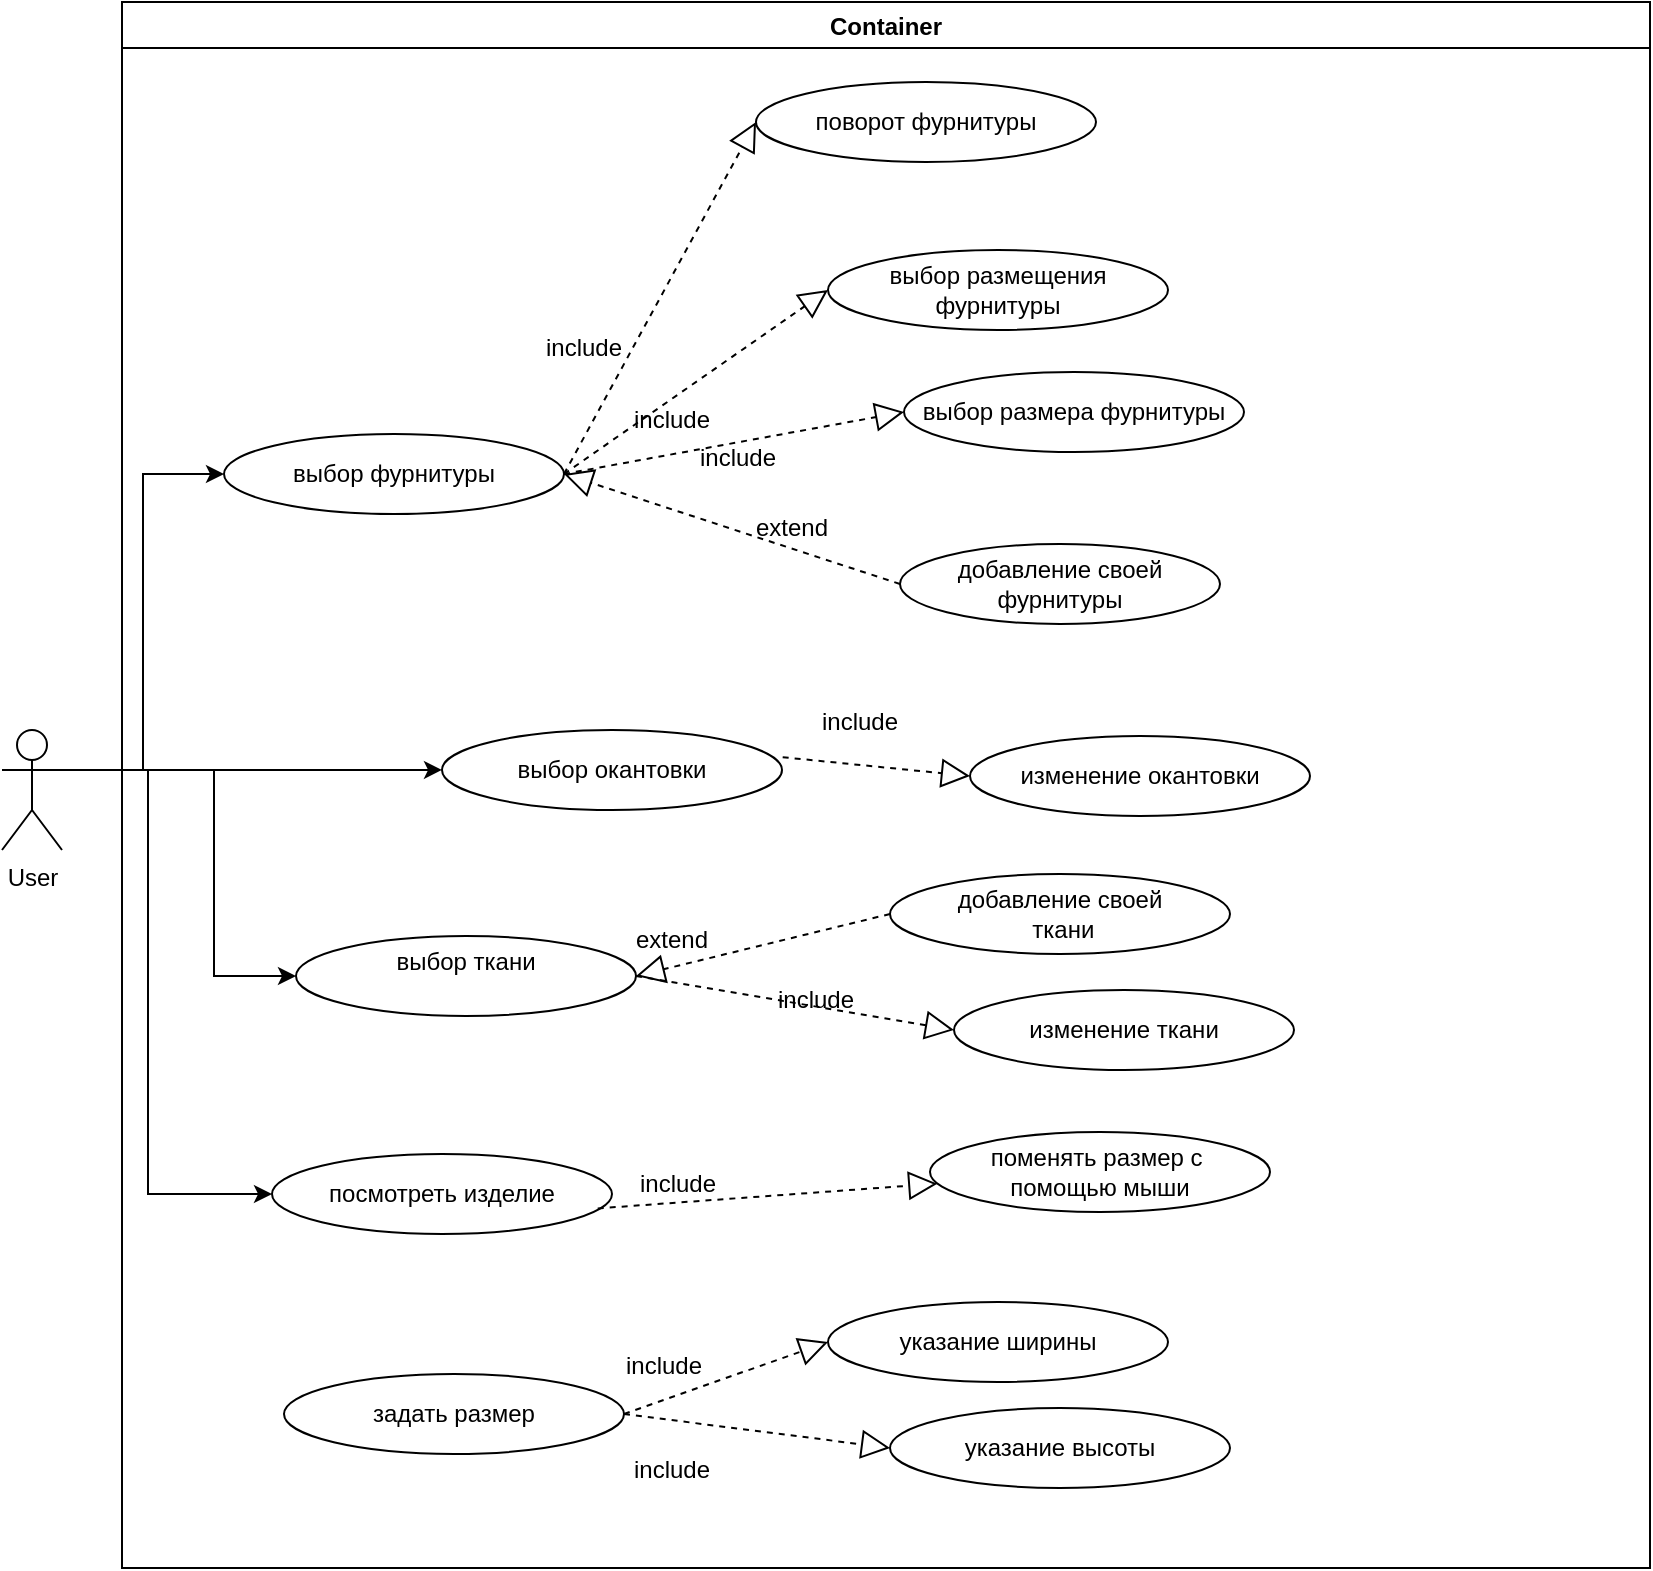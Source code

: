 <mxfile version="26.0.5">
  <diagram name="Страница — 1" id="GW_joZSHgzDONfAwEX4L">
    <mxGraphModel dx="1253" dy="1888" grid="0" gridSize="10" guides="1" tooltips="1" connect="1" arrows="1" fold="1" page="1" pageScale="1" pageWidth="827" pageHeight="1169" background="#ffffff" math="0" shadow="0">
      <root>
        <mxCell id="0" />
        <mxCell id="1" parent="0" />
        <mxCell id="Ay0nqMgxdkxI9vrzhyTT-61" style="edgeStyle=orthogonalEdgeStyle;rounded=0;orthogonalLoop=1;jettySize=auto;html=1;exitX=1;exitY=0.333;exitDx=0;exitDy=0;exitPerimeter=0;entryX=0;entryY=0.5;entryDx=0;entryDy=0;" edge="1" parent="1" source="Ay0nqMgxdkxI9vrzhyTT-1" target="Ay0nqMgxdkxI9vrzhyTT-7">
          <mxGeometry relative="1" as="geometry" />
        </mxCell>
        <mxCell id="Ay0nqMgxdkxI9vrzhyTT-62" style="edgeStyle=orthogonalEdgeStyle;rounded=0;orthogonalLoop=1;jettySize=auto;html=1;exitX=1;exitY=0.333;exitDx=0;exitDy=0;exitPerimeter=0;" edge="1" parent="1" source="Ay0nqMgxdkxI9vrzhyTT-1" target="Ay0nqMgxdkxI9vrzhyTT-6">
          <mxGeometry relative="1" as="geometry" />
        </mxCell>
        <mxCell id="Ay0nqMgxdkxI9vrzhyTT-63" style="edgeStyle=orthogonalEdgeStyle;rounded=0;orthogonalLoop=1;jettySize=auto;html=1;exitX=1;exitY=0.333;exitDx=0;exitDy=0;exitPerimeter=0;entryX=0;entryY=0.5;entryDx=0;entryDy=0;" edge="1" parent="1" source="Ay0nqMgxdkxI9vrzhyTT-1" target="Ay0nqMgxdkxI9vrzhyTT-12">
          <mxGeometry relative="1" as="geometry">
            <Array as="points">
              <mxPoint x="215" y="258" />
              <mxPoint x="215" y="361" />
            </Array>
          </mxGeometry>
        </mxCell>
        <mxCell id="Ay0nqMgxdkxI9vrzhyTT-64" style="edgeStyle=orthogonalEdgeStyle;rounded=0;orthogonalLoop=1;jettySize=auto;html=1;exitX=1;exitY=0.333;exitDx=0;exitDy=0;exitPerimeter=0;entryX=0;entryY=0.5;entryDx=0;entryDy=0;" edge="1" parent="1" source="Ay0nqMgxdkxI9vrzhyTT-1" target="Ay0nqMgxdkxI9vrzhyTT-4">
          <mxGeometry relative="1" as="geometry">
            <Array as="points">
              <mxPoint x="182" y="258" />
              <mxPoint x="182" y="470" />
            </Array>
          </mxGeometry>
        </mxCell>
        <mxCell id="Ay0nqMgxdkxI9vrzhyTT-1" value="User&lt;div&gt;&lt;br&gt;&lt;/div&gt;" style="shape=umlActor;verticalLabelPosition=bottom;verticalAlign=top;html=1;outlineConnect=0;" vertex="1" parent="1">
          <mxGeometry x="109" y="238" width="30" height="60" as="geometry" />
        </mxCell>
        <mxCell id="Ay0nqMgxdkxI9vrzhyTT-4" value="посмотреть изделие" style="ellipse;whiteSpace=wrap;html=1;" vertex="1" parent="1">
          <mxGeometry x="244" y="450" width="170" height="40" as="geometry" />
        </mxCell>
        <mxCell id="Ay0nqMgxdkxI9vrzhyTT-7" value="выбор фурнитуры&lt;span style=&quot;color: rgba(0, 0, 0, 0); font-family: monospace; font-size: 0px; text-align: start; text-wrap-mode: nowrap;&quot;&gt;%3CmxGraphModel%3E%3Croot%3E%3CmxCell%20id%3D%220%22%2F%3E%3CmxCell%20id%3D%221%22%20parent%3D%220%22%2F%3E%3CmxCell%20id%3D%222%22%20value%3D%22%D0%BF%D0%BE%D1%81%D0%BC%D0%BE%D1%82%D1%80%D0%B5%D1%82%D1%8C%20%D0%B8%D0%B7%D0%B4%D0%B5%D0%BB%D0%B8%D0%B5%22%20style%3D%22ellipse%3BwhiteSpace%3Dwrap%3Bhtml%3D1%3B%22%20vertex%3D%221%22%20parent%3D%221%22%3E%3CmxGeometry%20x%3D%22244%22%20y%3D%22360%22%20width%3D%22170%22%20height%3D%2240%22%20as%3D%22geometry%22%2F%3E%3C%2FmxCell%3E%3C%2Froot%3E%3C%2FmxGraphModel%3E&lt;/span&gt;&lt;span style=&quot;color: rgba(0, 0, 0, 0); font-family: monospace; font-size: 0px; text-align: start; text-wrap-mode: nowrap;&quot;&gt;%3CmxGraphModel%3E%3Croot%3E%3CmxCell%20id%3D%220%22%2F%3E%3CmxCell%20id%3D%221%22%20parent%3D%220%22%2F%3E%3CmxCell%20id%3D%222%22%20value%3D%22%D0%BF%D0%BE%D1%81%D0%BC%D0%BE%D1%82%D1%80%D0%B5%D1%82%D1%8C%20%D0%B8%D0%B7%D0%B4%D0%B5%D0%BB%D0%B8%D0%B5%22%20style%3D%22ellipse%3BwhiteSpace%3Dwrap%3Bhtml%3D1%3B%22%20vertex%3D%221%22%20parent%3D%221%22%3E%3CmxGeometry%20x%3D%22244%22%20y%3D%22360%22%20width%3D%22170%22%20height%3D%2240%22%20as%3D%22geometry%22%2F%3E%3C%2FmxCell%3E%3C%2Froot%3E%3C%2FmxGraphModel%3E&lt;/span&gt;" style="ellipse;whiteSpace=wrap;html=1;" vertex="1" parent="1">
          <mxGeometry x="220" y="90" width="170" height="40" as="geometry" />
        </mxCell>
        <mxCell id="Ay0nqMgxdkxI9vrzhyTT-15" value="задать размер" style="ellipse;whiteSpace=wrap;html=1;" vertex="1" parent="1">
          <mxGeometry x="250" y="560" width="170" height="40" as="geometry" />
        </mxCell>
        <mxCell id="Ay0nqMgxdkxI9vrzhyTT-22" value="" style="endArrow=block;dashed=1;endFill=0;endSize=12;html=1;rounded=0;exitX=1;exitY=0.5;exitDx=0;exitDy=0;entryX=0;entryY=0.5;entryDx=0;entryDy=0;" edge="1" parent="1" source="Ay0nqMgxdkxI9vrzhyTT-7" target="Ay0nqMgxdkxI9vrzhyTT-10">
          <mxGeometry width="160" relative="1" as="geometry">
            <mxPoint x="370" y="300" as="sourcePoint" />
            <mxPoint x="530" y="300" as="targetPoint" />
          </mxGeometry>
        </mxCell>
        <mxCell id="Ay0nqMgxdkxI9vrzhyTT-30" value="" style="endArrow=block;dashed=1;endFill=0;endSize=12;html=1;rounded=0;exitX=1;exitY=0.5;exitDx=0;exitDy=0;entryX=0;entryY=0.5;entryDx=0;entryDy=0;" edge="1" parent="1" source="Ay0nqMgxdkxI9vrzhyTT-7" target="Ay0nqMgxdkxI9vrzhyTT-9">
          <mxGeometry width="160" relative="1" as="geometry">
            <mxPoint x="400" y="120" as="sourcePoint" />
            <mxPoint x="440" y="60" as="targetPoint" />
          </mxGeometry>
        </mxCell>
        <mxCell id="Ay0nqMgxdkxI9vrzhyTT-31" value="" style="endArrow=block;dashed=1;endFill=0;endSize=12;html=1;rounded=0;exitX=1;exitY=0.5;exitDx=0;exitDy=0;entryX=0;entryY=0.5;entryDx=0;entryDy=0;" edge="1" parent="1" source="Ay0nqMgxdkxI9vrzhyTT-7" target="Ay0nqMgxdkxI9vrzhyTT-8">
          <mxGeometry width="160" relative="1" as="geometry">
            <mxPoint x="410" y="130" as="sourcePoint" />
            <mxPoint x="450" y="70" as="targetPoint" />
          </mxGeometry>
        </mxCell>
        <mxCell id="Ay0nqMgxdkxI9vrzhyTT-32" value="" style="endArrow=block;dashed=1;endFill=0;endSize=12;html=1;rounded=0;entryX=1;entryY=0.5;entryDx=0;entryDy=0;exitX=0;exitY=0.5;exitDx=0;exitDy=0;" edge="1" parent="1" source="Ay0nqMgxdkxI9vrzhyTT-2" target="Ay0nqMgxdkxI9vrzhyTT-7">
          <mxGeometry width="160" relative="1" as="geometry">
            <mxPoint x="395" y="200" as="sourcePoint" />
            <mxPoint x="460" y="80" as="targetPoint" />
          </mxGeometry>
        </mxCell>
        <mxCell id="Ay0nqMgxdkxI9vrzhyTT-36" value="" style="endArrow=block;dashed=1;endFill=0;endSize=12;html=1;rounded=0;exitX=0.958;exitY=0.68;exitDx=0;exitDy=0;exitPerimeter=0;" edge="1" parent="1" source="Ay0nqMgxdkxI9vrzhyTT-4" target="Ay0nqMgxdkxI9vrzhyTT-5">
          <mxGeometry width="160" relative="1" as="geometry">
            <mxPoint x="460" y="180" as="sourcePoint" />
            <mxPoint x="500" y="120" as="targetPoint" />
          </mxGeometry>
        </mxCell>
        <mxCell id="Ay0nqMgxdkxI9vrzhyTT-41" value="" style="endArrow=block;dashed=1;endFill=0;endSize=12;html=1;rounded=0;exitX=1;exitY=0.5;exitDx=0;exitDy=0;entryX=0;entryY=0.5;entryDx=0;entryDy=0;" edge="1" parent="1" source="Ay0nqMgxdkxI9vrzhyTT-15" target="Ay0nqMgxdkxI9vrzhyTT-14">
          <mxGeometry width="160" relative="1" as="geometry">
            <mxPoint x="417" y="487" as="sourcePoint" />
            <mxPoint x="501" y="483" as="targetPoint" />
          </mxGeometry>
        </mxCell>
        <mxCell id="Ay0nqMgxdkxI9vrzhyTT-42" value="" style="endArrow=block;dashed=1;endFill=0;endSize=12;html=1;rounded=0;exitX=1;exitY=0.5;exitDx=0;exitDy=0;entryX=0;entryY=0.5;entryDx=0;entryDy=0;" edge="1" parent="1" source="Ay0nqMgxdkxI9vrzhyTT-15" target="Ay0nqMgxdkxI9vrzhyTT-39">
          <mxGeometry width="160" relative="1" as="geometry">
            <mxPoint x="427" y="497" as="sourcePoint" />
            <mxPoint x="511" y="493" as="targetPoint" />
          </mxGeometry>
        </mxCell>
        <mxCell id="Ay0nqMgxdkxI9vrzhyTT-44" value="include" style="text;html=1;align=center;verticalAlign=middle;whiteSpace=wrap;rounded=0;" vertex="1" parent="1">
          <mxGeometry x="370" y="32" width="60" height="30" as="geometry" />
        </mxCell>
        <mxCell id="Ay0nqMgxdkxI9vrzhyTT-47" value="include" style="text;html=1;align=center;verticalAlign=middle;whiteSpace=wrap;rounded=0;" vertex="1" parent="1">
          <mxGeometry x="413.5" y="68" width="60" height="30" as="geometry" />
        </mxCell>
        <mxCell id="Ay0nqMgxdkxI9vrzhyTT-48" value="include" style="text;html=1;align=center;verticalAlign=middle;whiteSpace=wrap;rounded=0;" vertex="1" parent="1">
          <mxGeometry x="447" y="87" width="60" height="30" as="geometry" />
        </mxCell>
        <mxCell id="Ay0nqMgxdkxI9vrzhyTT-56" value="include" style="text;html=1;align=center;verticalAlign=middle;whiteSpace=wrap;rounded=0;" vertex="1" parent="1">
          <mxGeometry x="417" y="450" width="60" height="30" as="geometry" />
        </mxCell>
        <mxCell id="Ay0nqMgxdkxI9vrzhyTT-57" value="include" style="text;html=1;align=center;verticalAlign=middle;whiteSpace=wrap;rounded=0;" vertex="1" parent="1">
          <mxGeometry x="410" y="541" width="60" height="30" as="geometry" />
        </mxCell>
        <mxCell id="Ay0nqMgxdkxI9vrzhyTT-58" value="include" style="text;html=1;align=center;verticalAlign=middle;whiteSpace=wrap;rounded=0;" vertex="1" parent="1">
          <mxGeometry x="414" y="593" width="60" height="30" as="geometry" />
        </mxCell>
        <mxCell id="Ay0nqMgxdkxI9vrzhyTT-59" value="Container" style="swimlane;" vertex="1" parent="1">
          <mxGeometry x="169" y="-126" width="764" height="783" as="geometry" />
        </mxCell>
        <mxCell id="Ay0nqMgxdkxI9vrzhyTT-10" value="поворот фурнитуры&lt;span style=&quot;color: rgba(0, 0, 0, 0); font-family: monospace; font-size: 0px; text-align: start; text-wrap-mode: nowrap;&quot;&gt;%3CmxGraphModel%3E%3Croot%3E%3CmxCell%20id%3D%220%22%2F%3E%3CmxCell%20id%3D%221%22%20parent%3D%220%22%2F%3E%3CmxCell%20id%3D%222%22%20value%3D%22%D0%BF%D0%BE%D1%81%D0%BC%D0%BE%D1%82%D1%80%D0%B5%D1%82%D1%8C%20%D0%B8%D0%B7%D0%B4%D0%B5%D0%BB%D0%B8%D0%B5%22%20style%3D%22ellipse%3BwhiteSpace%3Dwrap%3Bhtml%3D1%3B%22%20vertex%3D%221%22%20parent%3D%221%22%3E%3CmxGeometry%20x%3D%22244%22%20y%3D%22360%22%20width%3D%22170%22%20height%3D%2240%22%20as%3D%22geometry%22%2F%3E%3C%2FmxCell%3E%3C%2Froot%3E%3C%2FmxGraphModel%3E&lt;/span&gt;&lt;span style=&quot;color: rgba(0, 0, 0, 0); font-family: monospace; font-size: 0px; text-align: start; text-wrap-mode: nowrap;&quot;&gt;%3CmxGraphModel%3E%3Croot%3E%3CmxCell%20id%3D%220%22%2F%3E%3CmxCell%20id%3D%221%22%20parent%3D%220%22%2F%3E%3CmxCell%20id%3D%222%22%20value%3D%22%D0%BF%D0%BE%D1%81%D0%BC%D0%BE%D1%82%D1%80%D0%B5%D1%82%D1%8C%20%D0%B8%D0%B7%D0%B4%D0%B5%D0%BB%D0%B8%D0%B5%22%20style%3D%22ellipse%3BwhiteSpace%3Dwrap%3Bhtml%3D1%3B%22%20vertex%3D%221%22%20parent%3D%221%22%3E%3CmxGeometry%20x%3D%22244%22%20y%3D%22360%22%20width%3D%22170%22%20height%3D%2240%22%20as%3D%22geometry%22%2F%3E%3C%2FmxCell%3E%3C%2Froot%3E%3C%2FmxGraphModel%3E&lt;/span&gt;" style="ellipse;whiteSpace=wrap;html=1;" vertex="1" parent="Ay0nqMgxdkxI9vrzhyTT-59">
          <mxGeometry x="317" y="40" width="170" height="40" as="geometry" />
        </mxCell>
        <mxCell id="Ay0nqMgxdkxI9vrzhyTT-9" value="выбор размещения фурнитуры&lt;span style=&quot;color: rgba(0, 0, 0, 0); font-family: monospace; font-size: 0px; text-align: start; text-wrap-mode: nowrap;&quot;&gt;%3CmxGraphModel%3E%3Croot%3E%3CmxCell%20id%3D%220%22%2F%3E%3CmxCell%20id%3D%221%22%20parent%3D%220%22%2F%3E%3CmxCell%20id%3D%222%22%20value%3D%22%D0%BF%D0%BE%D1%81%D0%BC%D0%BE%D1%82%D1%80%D0%B5%D1%82%D1%8C%20%D0%B8%D0%B7%D0%B4%D0%B5%D0%BB%D0%B8%D0%B5%22%20style%3D%22ellipse%3BwhiteSpace%3Dwrap%3Bhtml%3D1%3B%22%20vertex%3D%221%22%20parent%3D%221%22%3E%3CmxGeometry%20x%3D%22244%22%20y%3D%22360%22%20width%3D%22170%22%20height%3D%2240%22%20as%3D%22geometry%22%2F%3E%3C%2FmxCell%3E%3C%2Froot%3E%3C%2FmxGraphModel%3E&lt;/span&gt;&lt;span style=&quot;color: rgba(0, 0, 0, 0); font-family: monospace; font-size: 0px; text-align: start; text-wrap-mode: nowrap;&quot;&gt;%3CmxGraphModel%3E%3Croot%3E%3CmxCell%20id%3D%220%22%2F%3E%3CmxCell%20id%3D%221%22%20parent%3D%220%22%2F%3E%3CmxCell%20id%3D%222%22%20value%3D%22%D0%BF%D0%BE%D1%81%D0%BC%D0%BE%D1%82%D1%80%D0%B5%D1%82%D1%8C%20%D0%B8%D0%B7%D0%B4%D0%B5%D0%BB%D0%B8%D0%B5%22%20style%3D%22ellipse%3BwhiteSpace%3Dwrap%3Bhtml%3D1%3B%22%20vertex%3D%221%22%20parent%3D%221%22%3E%3CmxGeometry%20x%3D%22244%22%20y%3D%22360%22%20width%3D%22170%22%20height%3D%2240%22%20as%3D%22geometry%22%2F%3E%3C%2FmxCell%3E%3C%2Froot%3E%3C%2FmxGraphModel%3E&lt;/span&gt;" style="ellipse;whiteSpace=wrap;html=1;" vertex="1" parent="Ay0nqMgxdkxI9vrzhyTT-59">
          <mxGeometry x="353" y="124" width="170" height="40" as="geometry" />
        </mxCell>
        <mxCell id="Ay0nqMgxdkxI9vrzhyTT-8" value="выбор размера фурнитуры&lt;span style=&quot;color: rgba(0, 0, 0, 0); font-family: monospace; font-size: 0px; text-align: start; text-wrap-mode: nowrap;&quot;&gt;%3CmxGraphModel%3E%3Croot%3E%3CmxCell%20id%3D%220%22%2F%3E%3CmxCell%20id%3D%221%22%20parent%3D%220%22%2F%3E%3CmxCell%20id%3D%222%22%20value%3D%22%D0%BF%D0%BE%D1%81%D0%BC%D0%BE%D1%82%D1%80%D0%B5%D1%82%D1%8C%20%D0%B8%D0%B7%D0%B4%D0%B5%D0%BB%D0%B8%D0%B5%22%20style%3D%22ellipse%3BwhiteSpace%3Dwrap%3Bhtml%3D1%3B%22%20vertex%3D%221%22%20parent%3D%221%22%3E%3CmxGeometry%20x%3D%22244%22%20y%3D%22360%22%20width%3D%22170%22%20height%3D%2240%22%20as%3D%22geometry%22%2F%3E%3C%2FmxCell%3E%3C%2Froot%3E%3C%2FmxGraphModel%3E&lt;/span&gt;&lt;span style=&quot;color: rgba(0, 0, 0, 0); font-family: monospace; font-size: 0px; text-align: start; text-wrap-mode: nowrap;&quot;&gt;%3CmxGraphModel%3E%3Croot%3E%3CmxCell%20id%3D%220%22%2F%3E%3CmxCell%20id%3D%221%22%20parent%3D%220%22%2F%3E%3CmxCell%20id%3D%222%22%20value%3D%22%D0%BF%D0%BE%D1%81%D0%BC%D0%BE%D1%82%D1%80%D0%B5%D1%82%D1%8C%20%D0%B8%D0%B7%D0%B4%D0%B5%D0%BB%D0%B8%D0%B5%22%20style%3D%22ellipse%3BwhiteSpace%3Dwrap%3Bhtml%3D1%3B%22%20vertex%3D%221%22%20parent%3D%221%22%3E%3CmxGeometry%20x%3D%22244%22%20y%3D%22360%22%20width%3D%22170%22%20height%3D%2240%22%20as%3D%22geometry%22%2F%3E%3C%2FmxCell%3E%3C%2Froot%3E%3C%2FmxGraphModel%3E&lt;/span&gt;" style="ellipse;whiteSpace=wrap;html=1;" vertex="1" parent="Ay0nqMgxdkxI9vrzhyTT-59">
          <mxGeometry x="391" y="185" width="170" height="40" as="geometry" />
        </mxCell>
        <mxCell id="Ay0nqMgxdkxI9vrzhyTT-2" value="добавление своей фурнитуры" style="ellipse;whiteSpace=wrap;html=1;" vertex="1" parent="Ay0nqMgxdkxI9vrzhyTT-59">
          <mxGeometry x="389" y="271" width="160" height="40" as="geometry" />
        </mxCell>
        <mxCell id="Ay0nqMgxdkxI9vrzhyTT-52" value="extend" style="text;html=1;align=center;verticalAlign=middle;whiteSpace=wrap;rounded=0;" vertex="1" parent="Ay0nqMgxdkxI9vrzhyTT-59">
          <mxGeometry x="305" y="248" width="60" height="30" as="geometry" />
        </mxCell>
        <mxCell id="Ay0nqMgxdkxI9vrzhyTT-11" value="изменение окантовки&lt;span style=&quot;color: rgba(0, 0, 0, 0); font-family: monospace; font-size: 0px; text-align: start; text-wrap-mode: nowrap;&quot;&gt;%3CmxGraphModel%3E%3Croot%3E%3CmxCell%20id%3D%220%22%2F%3E%3CmxCell%20id%3D%221%22%20parent%3D%220%22%2F%3E%3CmxCell%20id%3D%222%22%20value%3D%22%D0%BF%D0%BE%D1%81%D0%BC%D0%BE%D1%82%D1%80%D0%B5%D1%82%D1%8C%20%D0%B8%D0%B7%D0%B4%D0%B5%D0%BB%D0%B8%D0%B5%22%20style%3D%22ellipse%3BwhiteSpace%3Dwrap%3Bhtml%3D1%3B%22%20vertex%3D%221%22%20parent%3D%221%22%3E%3CmxGeometry%20x%3D%22244%22%20y%3D%22360%22%20width%3D%22170%22%20height%3D%2240%22%20as%3D%22geometry%22%2F%3E%3C%2FmxCell%3E%3C%2Froot%3E%3C%2FmxGraphModel%3E&lt;/span&gt;&lt;span style=&quot;color: rgba(0, 0, 0, 0); font-family: monospace; font-size: 0px; text-align: start; text-wrap-mode: nowrap;&quot;&gt;%3CmxGraphModel%3E%3Croot%3E%3CmxCell%20id%3D%220%22%2F%3E%3CmxCell%20id%3D%221%22%20parent%3D%220%22%2F%3E%3CmxCell%20id%3D%222%22%20value%3D%22%D0%BF%D0%BE%D1%81%D0%BC%D0%BE%D1%82%D1%80%D0%B5%D1%82%D1%8C%20%D0%B8%D0%B7%D0%B4%D0%B5%D0%BB%D0%B8%D0%B5%22%20style%3D%22ellipse%3BwhiteSpace%3Dwrap%3Bhtml%3D1%3B%22%20vertex%3D%221%22%20parent%3D%221%22%3E%3CmxGeometry%20x%3D%22244%22%20y%3D%22360%22%20width%3D%22170%22%20height%3D%2240%22%20as%3D%22geometry%22%2F%3E%3C%2FmxCell%3E%3C%2Froot%3E%3C%2FmxGraphModel%3E&lt;/span&gt;" style="ellipse;whiteSpace=wrap;html=1;" vertex="1" parent="Ay0nqMgxdkxI9vrzhyTT-59">
          <mxGeometry x="424" y="367" width="170" height="40" as="geometry" />
        </mxCell>
        <mxCell id="Ay0nqMgxdkxI9vrzhyTT-3" value="добавление своей&lt;div&gt;&amp;nbsp;ткани&lt;/div&gt;" style="ellipse;whiteSpace=wrap;html=1;" vertex="1" parent="Ay0nqMgxdkxI9vrzhyTT-59">
          <mxGeometry x="384" y="436" width="170" height="40" as="geometry" />
        </mxCell>
        <mxCell id="Ay0nqMgxdkxI9vrzhyTT-13" value="изменение ткани" style="ellipse;whiteSpace=wrap;html=1;" vertex="1" parent="Ay0nqMgxdkxI9vrzhyTT-59">
          <mxGeometry x="416" y="494" width="170" height="40" as="geometry" />
        </mxCell>
        <mxCell id="Ay0nqMgxdkxI9vrzhyTT-51" value="extend" style="text;html=1;align=center;verticalAlign=middle;whiteSpace=wrap;rounded=0;" vertex="1" parent="Ay0nqMgxdkxI9vrzhyTT-59">
          <mxGeometry x="245" y="454" width="60" height="30" as="geometry" />
        </mxCell>
        <mxCell id="Ay0nqMgxdkxI9vrzhyTT-55" value="include" style="text;html=1;align=center;verticalAlign=middle;whiteSpace=wrap;rounded=0;" vertex="1" parent="Ay0nqMgxdkxI9vrzhyTT-59">
          <mxGeometry x="317" y="484" width="60" height="30" as="geometry" />
        </mxCell>
        <mxCell id="Ay0nqMgxdkxI9vrzhyTT-5" value="поменять размер с&amp;nbsp;&lt;div&gt;помощь&lt;span style=&quot;background-color: transparent; color: light-dark(rgb(0, 0, 0), rgb(255, 255, 255));&quot;&gt;ю мыши&lt;/span&gt;&lt;/div&gt;" style="ellipse;whiteSpace=wrap;html=1;" vertex="1" parent="Ay0nqMgxdkxI9vrzhyTT-59">
          <mxGeometry x="404" y="565" width="170" height="40" as="geometry" />
        </mxCell>
        <mxCell id="Ay0nqMgxdkxI9vrzhyTT-14" value="указание ширины" style="ellipse;whiteSpace=wrap;html=1;" vertex="1" parent="Ay0nqMgxdkxI9vrzhyTT-59">
          <mxGeometry x="353" y="650" width="170" height="40" as="geometry" />
        </mxCell>
        <mxCell id="Ay0nqMgxdkxI9vrzhyTT-39" value="указание высоты" style="ellipse;whiteSpace=wrap;html=1;" vertex="1" parent="Ay0nqMgxdkxI9vrzhyTT-59">
          <mxGeometry x="384" y="703" width="170" height="40" as="geometry" />
        </mxCell>
        <mxCell id="Ay0nqMgxdkxI9vrzhyTT-12" value="выбор ткани&lt;div&gt;&lt;span style=&quot;color: rgba(0, 0, 0, 0); font-family: monospace; font-size: 0px; text-align: start; text-wrap-mode: nowrap;&quot;&gt;%3CmxGraphModel%3E%3Croot%3E%3CmxCell%20id%3D%220%22%2F%3E%3CmxCell%20id%3D%221%22%20parent%3D%220%22%2F%3E%3CmxCell%20id%3D%222%22%20value%3D%22%D0%BF%D0%BE%D1%81%D0%BC%D0%BE%D1%82%D1%80%D0%B5%D1%82%D1%8C%20%D0%B8%D0%B7%D0%B4%D0%B5%D0%BB%D0%B8%D0%B5%22%20style%3D%22ellipse%3BwhiteSpace%3Dwrap%3Bhtml%3D1%3B%22%20vertex%3D%221%22%20parent%3D%221%22%3E%3CmxGeometry%20x%3D%22244%22%20y%3D%22360%22%20width%3D%22170%22%20height%3D%2240%22%20as%3D%22geometry%22%2F%3E%3C%2FmxCell%3E%3C%2Froot%3E%3C%2FmxGraphModel%3E&lt;/span&gt;&lt;span style=&quot;color: rgba(0, 0, 0, 0); font-family: monospace; font-size: 0px; text-align: start; text-wrap-mode: nowrap;&quot;&gt;%3CmxGraphModel%3E%3Croot%3E%3CmxCell%20id%3D%220%22%2F%3E%3CmxCell%20id%3D%221%22%20parent%3D%220%22%2F%3E%3CmxCell%20id%3D%222%22%20value%3D%22%D0%BF%D0%BE%D1%81%D0%BC%D0%BE%D1%82%D1%80%D0%B5%D1%82%D1%8C%20%D0%B8%D0%B7%D0%B4%D0%B5%D0%BB%D0%B8%D0%B5%22%20style%3D%22ellipse%3BwhiteSpace%3Dwrap%3Bhtml%3D1%3B%22%20vertex%3D%221%22%20parent%3D%221%22%3E%3CmxGeometry%20x%3D%22244%22%20y%3D%22360%22%20width%3D%22170%22%20height%3D%2240%22%20as%3D%22geometry%22%2F%3E%3C%2FmxCell%3E%3C%2Froot%3E%3C%2FmxGraphModel%3E&lt;/span&gt;&lt;/div&gt;" style="ellipse;whiteSpace=wrap;html=1;" vertex="1" parent="Ay0nqMgxdkxI9vrzhyTT-59">
          <mxGeometry x="87" y="467" width="170" height="40" as="geometry" />
        </mxCell>
        <mxCell id="Ay0nqMgxdkxI9vrzhyTT-35" value="" style="endArrow=block;dashed=1;endFill=0;endSize=12;html=1;rounded=0;exitX=1;exitY=0.5;exitDx=0;exitDy=0;entryX=0;entryY=0.5;entryDx=0;entryDy=0;" edge="1" parent="Ay0nqMgxdkxI9vrzhyTT-59" source="Ay0nqMgxdkxI9vrzhyTT-12" target="Ay0nqMgxdkxI9vrzhyTT-13">
          <mxGeometry width="160" relative="1" as="geometry">
            <mxPoint x="281" y="296" as="sourcePoint" />
            <mxPoint x="321" y="236" as="targetPoint" />
          </mxGeometry>
        </mxCell>
        <mxCell id="Ay0nqMgxdkxI9vrzhyTT-43" value="" style="endArrow=block;dashed=1;endFill=0;endSize=12;html=1;rounded=0;exitX=0;exitY=0.5;exitDx=0;exitDy=0;entryX=1;entryY=0.5;entryDx=0;entryDy=0;" edge="1" parent="Ay0nqMgxdkxI9vrzhyTT-59" source="Ay0nqMgxdkxI9vrzhyTT-3" target="Ay0nqMgxdkxI9vrzhyTT-12">
          <mxGeometry width="160" relative="1" as="geometry">
            <mxPoint x="281" y="336" as="sourcePoint" />
            <mxPoint x="213" y="453" as="targetPoint" />
          </mxGeometry>
        </mxCell>
        <mxCell id="Ay0nqMgxdkxI9vrzhyTT-6" value="выбор окантовки&lt;span style=&quot;color: rgba(0, 0, 0, 0); font-family: monospace; font-size: 0px; text-align: start; text-wrap-mode: nowrap;&quot;&gt;%3CmxGraphModel%3E%3Croot%3E%3CmxCell%20id%3D%220%22%2F%3E%3CmxCell%20id%3D%221%22%20parent%3D%220%22%2F%3E%3CmxCell%20id%3D%222%22%20value%3D%22%D0%BF%D0%BE%D1%81%D0%BC%D0%BE%D1%82%D1%80%D0%B5%D1%82%D1%8C%20%D0%B8%D0%B7%D0%B4%D0%B5%D0%BB%D0%B8%D0%B5%22%20style%3D%22ellipse%3BwhiteSpace%3Dwrap%3Bhtml%3D1%3B%22%20vertex%3D%221%22%20parent%3D%221%22%3E%3CmxGeometry%20x%3D%22244%22%20y%3D%22360%22%20width%3D%22170%22%20height%3D%2240%22%20as%3D%22geometry%22%2F%3E%3C%2FmxCell%3E%3C%2Froot%3E%3C%2FmxGraphModel%3E&lt;/span&gt;&lt;span style=&quot;color: rgba(0, 0, 0, 0); font-family: monospace; font-size: 0px; text-align: start; text-wrap-mode: nowrap;&quot;&gt;%3CmxGraphModel%3E%3Croot%3E%3CmxCell%20id%3D%220%22%2F%3E%3CmxCell%20id%3D%221%22%20parent%3D%220%22%2F%3E%3CmxCell%20id%3D%222%22%20value%3D%22%D0%BF%D0%BE%D1%81%D0%BC%D0%BE%D1%82%D1%80%D0%B5%D1%82%D1%8C%20%D0%B8%D0%B7%D0%B4%D0%B5%D0%BB%D0%B8%D0%B5%22%20style%3D%22ellipse%3BwhiteSpace%3Dwrap%3Bhtml%3D1%3B%22%20vertex%3D%221%22%20parent%3D%221%22%3E%3CmxGeometry%20x%3D%22244%22%20y%3D%22360%22%20width%3D%22170%22%20height%3D%2240%22%20as%3D%22geometry%22%2F%3E%3C%2FmxCell%3E%3C%2Froot%3E%3C%2FmxGraphModel%3E&lt;/span&gt;" style="ellipse;whiteSpace=wrap;html=1;" vertex="1" parent="Ay0nqMgxdkxI9vrzhyTT-59">
          <mxGeometry x="160" y="364" width="170" height="40" as="geometry" />
        </mxCell>
        <mxCell id="Ay0nqMgxdkxI9vrzhyTT-33" value="" style="endArrow=block;dashed=1;endFill=0;endSize=12;html=1;rounded=0;exitX=1.002;exitY=0.34;exitDx=0;exitDy=0;entryX=0;entryY=0.5;entryDx=0;entryDy=0;exitPerimeter=0;" edge="1" parent="Ay0nqMgxdkxI9vrzhyTT-59" source="Ay0nqMgxdkxI9vrzhyTT-6" target="Ay0nqMgxdkxI9vrzhyTT-11">
          <mxGeometry width="160" relative="1" as="geometry">
            <mxPoint x="261" y="276" as="sourcePoint" />
            <mxPoint x="301" y="216" as="targetPoint" />
          </mxGeometry>
        </mxCell>
        <mxCell id="Ay0nqMgxdkxI9vrzhyTT-49" value="include" style="text;html=1;align=center;verticalAlign=middle;whiteSpace=wrap;rounded=0;" vertex="1" parent="Ay0nqMgxdkxI9vrzhyTT-59">
          <mxGeometry x="339" y="345" width="60" height="30" as="geometry" />
        </mxCell>
      </root>
    </mxGraphModel>
  </diagram>
</mxfile>
